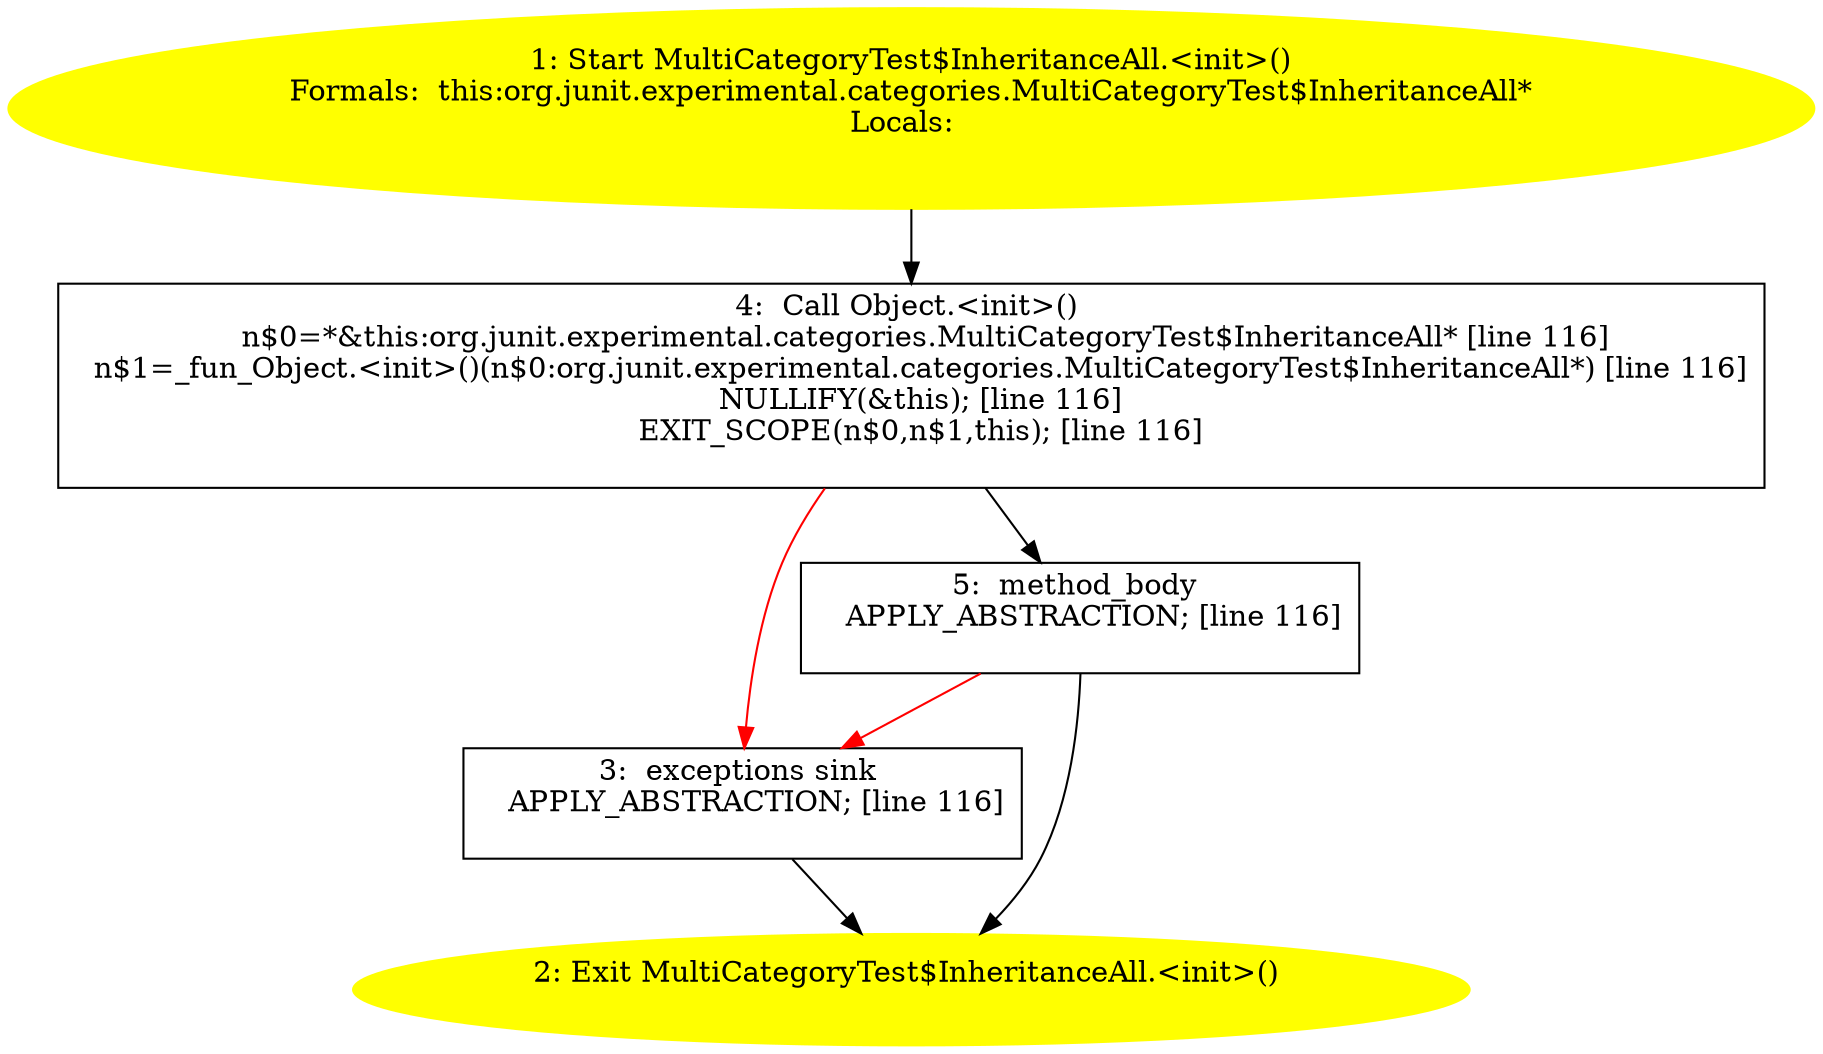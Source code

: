 /* @generated */
digraph cfg {
"org.junit.experimental.categories.MultiCategoryTest$InheritanceAll.<init>().47c7a005b45c2869e72ad00e861a0d4e_1" [label="1: Start MultiCategoryTest$InheritanceAll.<init>()\nFormals:  this:org.junit.experimental.categories.MultiCategoryTest$InheritanceAll*\nLocals:  \n  " color=yellow style=filled]
	

	 "org.junit.experimental.categories.MultiCategoryTest$InheritanceAll.<init>().47c7a005b45c2869e72ad00e861a0d4e_1" -> "org.junit.experimental.categories.MultiCategoryTest$InheritanceAll.<init>().47c7a005b45c2869e72ad00e861a0d4e_4" ;
"org.junit.experimental.categories.MultiCategoryTest$InheritanceAll.<init>().47c7a005b45c2869e72ad00e861a0d4e_2" [label="2: Exit MultiCategoryTest$InheritanceAll.<init>() \n  " color=yellow style=filled]
	

"org.junit.experimental.categories.MultiCategoryTest$InheritanceAll.<init>().47c7a005b45c2869e72ad00e861a0d4e_3" [label="3:  exceptions sink \n   APPLY_ABSTRACTION; [line 116]\n " shape="box"]
	

	 "org.junit.experimental.categories.MultiCategoryTest$InheritanceAll.<init>().47c7a005b45c2869e72ad00e861a0d4e_3" -> "org.junit.experimental.categories.MultiCategoryTest$InheritanceAll.<init>().47c7a005b45c2869e72ad00e861a0d4e_2" ;
"org.junit.experimental.categories.MultiCategoryTest$InheritanceAll.<init>().47c7a005b45c2869e72ad00e861a0d4e_4" [label="4:  Call Object.<init>() \n   n$0=*&this:org.junit.experimental.categories.MultiCategoryTest$InheritanceAll* [line 116]\n  n$1=_fun_Object.<init>()(n$0:org.junit.experimental.categories.MultiCategoryTest$InheritanceAll*) [line 116]\n  NULLIFY(&this); [line 116]\n  EXIT_SCOPE(n$0,n$1,this); [line 116]\n " shape="box"]
	

	 "org.junit.experimental.categories.MultiCategoryTest$InheritanceAll.<init>().47c7a005b45c2869e72ad00e861a0d4e_4" -> "org.junit.experimental.categories.MultiCategoryTest$InheritanceAll.<init>().47c7a005b45c2869e72ad00e861a0d4e_5" ;
	 "org.junit.experimental.categories.MultiCategoryTest$InheritanceAll.<init>().47c7a005b45c2869e72ad00e861a0d4e_4" -> "org.junit.experimental.categories.MultiCategoryTest$InheritanceAll.<init>().47c7a005b45c2869e72ad00e861a0d4e_3" [color="red" ];
"org.junit.experimental.categories.MultiCategoryTest$InheritanceAll.<init>().47c7a005b45c2869e72ad00e861a0d4e_5" [label="5:  method_body \n   APPLY_ABSTRACTION; [line 116]\n " shape="box"]
	

	 "org.junit.experimental.categories.MultiCategoryTest$InheritanceAll.<init>().47c7a005b45c2869e72ad00e861a0d4e_5" -> "org.junit.experimental.categories.MultiCategoryTest$InheritanceAll.<init>().47c7a005b45c2869e72ad00e861a0d4e_2" ;
	 "org.junit.experimental.categories.MultiCategoryTest$InheritanceAll.<init>().47c7a005b45c2869e72ad00e861a0d4e_5" -> "org.junit.experimental.categories.MultiCategoryTest$InheritanceAll.<init>().47c7a005b45c2869e72ad00e861a0d4e_3" [color="red" ];
}
